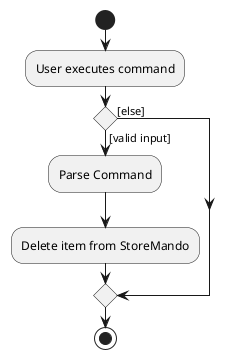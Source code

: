@startuml
start
:User executes command;

'Since the beta syntax does not support placing the condition outside the
'diamond we place it as the true branch instead.

if () then ([valid input])
    :Parse Command;
    :Delete item from StoreMando;
else ([else])
endif
stop
@enduml
